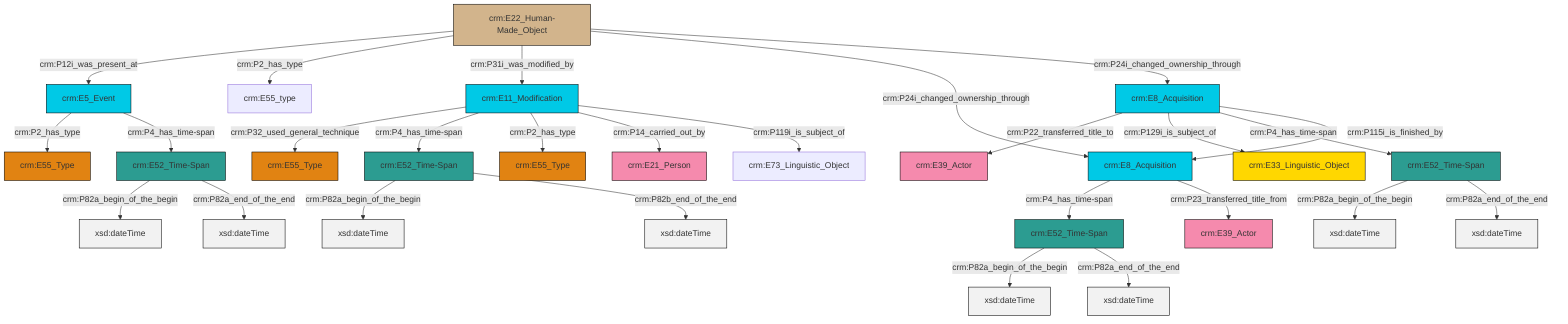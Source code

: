 graph TD
classDef Literal fill:#f2f2f2,stroke:#000000;
classDef CRM_Entity fill:#FFFFFF,stroke:#000000;
classDef Temporal_Entity fill:#00C9E6, stroke:#000000;
classDef Type fill:#E18312, stroke:#000000;
classDef Time-Span fill:#2C9C91, stroke:#000000;
classDef Appellation fill:#FFEB7F, stroke:#000000;
classDef Place fill:#008836, stroke:#000000;
classDef Persistent_Item fill:#B266B2, stroke:#000000;
classDef Conceptual_Object fill:#FFD700, stroke:#000000;
classDef Physical_Thing fill:#D2B48C, stroke:#000000;
classDef Actor fill:#f58aad, stroke:#000000;
classDef PC_Classes fill:#4ce600, stroke:#000000;
classDef Multi fill:#cccccc,stroke:#000000;

0["crm:E52_Time-Span"]:::Time-Span -->|crm:P82a_begin_of_the_begin| 1[xsd:dateTime]:::Literal
6["crm:E11_Modification"]:::Temporal_Entity -->|crm:P32_used_general_technique| 7["crm:E55_Type"]:::Type
2["crm:E52_Time-Span"]:::Time-Span -->|crm:P82a_begin_of_the_begin| 10[xsd:dateTime]:::Literal
11["crm:E22_Human-Made_Object"]:::Physical_Thing -->|crm:P12i_was_present_at| 12["crm:E5_Event"]:::Temporal_Entity
12["crm:E5_Event"]:::Temporal_Entity -->|crm:P2_has_type| 18["crm:E55_Type"]:::Type
12["crm:E5_Event"]:::Temporal_Entity -->|crm:P4_has_time-span| 8["crm:E52_Time-Span"]:::Time-Span
8["crm:E52_Time-Span"]:::Time-Span -->|crm:P82a_begin_of_the_begin| 23[xsd:dateTime]:::Literal
6["crm:E11_Modification"]:::Temporal_Entity -->|crm:P4_has_time-span| 0["crm:E52_Time-Span"]:::Time-Span
6["crm:E11_Modification"]:::Temporal_Entity -->|crm:P2_has_type| 29["crm:E55_Type"]:::Type
30["crm:E52_Time-Span"]:::Time-Span -->|crm:P82a_begin_of_the_begin| 31[xsd:dateTime]:::Literal
11["crm:E22_Human-Made_Object"]:::Physical_Thing -->|crm:P2_has_type| 13["crm:E55_type"]:::Default
6["crm:E11_Modification"]:::Temporal_Entity -->|crm:P14_carried_out_by| 4["crm:E21_Person"]:::Actor
32["crm:E8_Acquisition"]:::Temporal_Entity -->|crm:P22_transferred_title_to| 19["crm:E39_Actor"]:::Actor
11["crm:E22_Human-Made_Object"]:::Physical_Thing -->|crm:P31i_was_modified_by| 6["crm:E11_Modification"]:::Temporal_Entity
0["crm:E52_Time-Span"]:::Time-Span -->|crm:P82b_end_of_the_end| 35[xsd:dateTime]:::Literal
32["crm:E8_Acquisition"]:::Temporal_Entity -->|crm:P129i_is_subject_of| 27["crm:E33_Linguistic_Object"]:::Conceptual_Object
32["crm:E8_Acquisition"]:::Temporal_Entity -->|crm:P4_has_time-span| 30["crm:E52_Time-Span"]:::Time-Span
32["crm:E8_Acquisition"]:::Temporal_Entity -->|crm:P115i_is_finished_by| 15["crm:E8_Acquisition"]:::Temporal_Entity
2["crm:E52_Time-Span"]:::Time-Span -->|crm:P82a_end_of_the_end| 37[xsd:dateTime]:::Literal
11["crm:E22_Human-Made_Object"]:::Physical_Thing -->|crm:P24i_changed_ownership_through| 15["crm:E8_Acquisition"]:::Temporal_Entity
30["crm:E52_Time-Span"]:::Time-Span -->|crm:P82a_end_of_the_end| 39[xsd:dateTime]:::Literal
8["crm:E52_Time-Span"]:::Time-Span -->|crm:P82a_end_of_the_end| 42[xsd:dateTime]:::Literal
6["crm:E11_Modification"]:::Temporal_Entity -->|crm:P119i_is_subject_of| 21["crm:E73_Linguistic_Object"]:::Default
15["crm:E8_Acquisition"]:::Temporal_Entity -->|crm:P4_has_time-span| 2["crm:E52_Time-Span"]:::Time-Span
15["crm:E8_Acquisition"]:::Temporal_Entity -->|crm:P23_transferred_title_from| 24["crm:E39_Actor"]:::Actor
11["crm:E22_Human-Made_Object"]:::Physical_Thing -->|crm:P24i_changed_ownership_through| 32["crm:E8_Acquisition"]:::Temporal_Entity